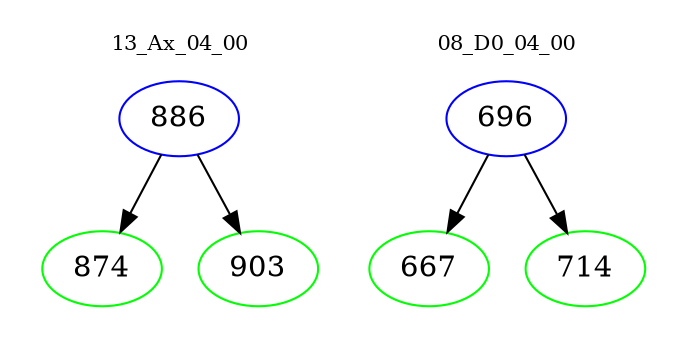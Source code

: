 digraph{
subgraph cluster_0 {
color = white
label = "13_Ax_04_00";
fontsize=10;
T0_886 [label="886", color="blue"]
T0_886 -> T0_874 [color="black"]
T0_874 [label="874", color="green"]
T0_886 -> T0_903 [color="black"]
T0_903 [label="903", color="green"]
}
subgraph cluster_1 {
color = white
label = "08_D0_04_00";
fontsize=10;
T1_696 [label="696", color="blue"]
T1_696 -> T1_667 [color="black"]
T1_667 [label="667", color="green"]
T1_696 -> T1_714 [color="black"]
T1_714 [label="714", color="green"]
}
}

